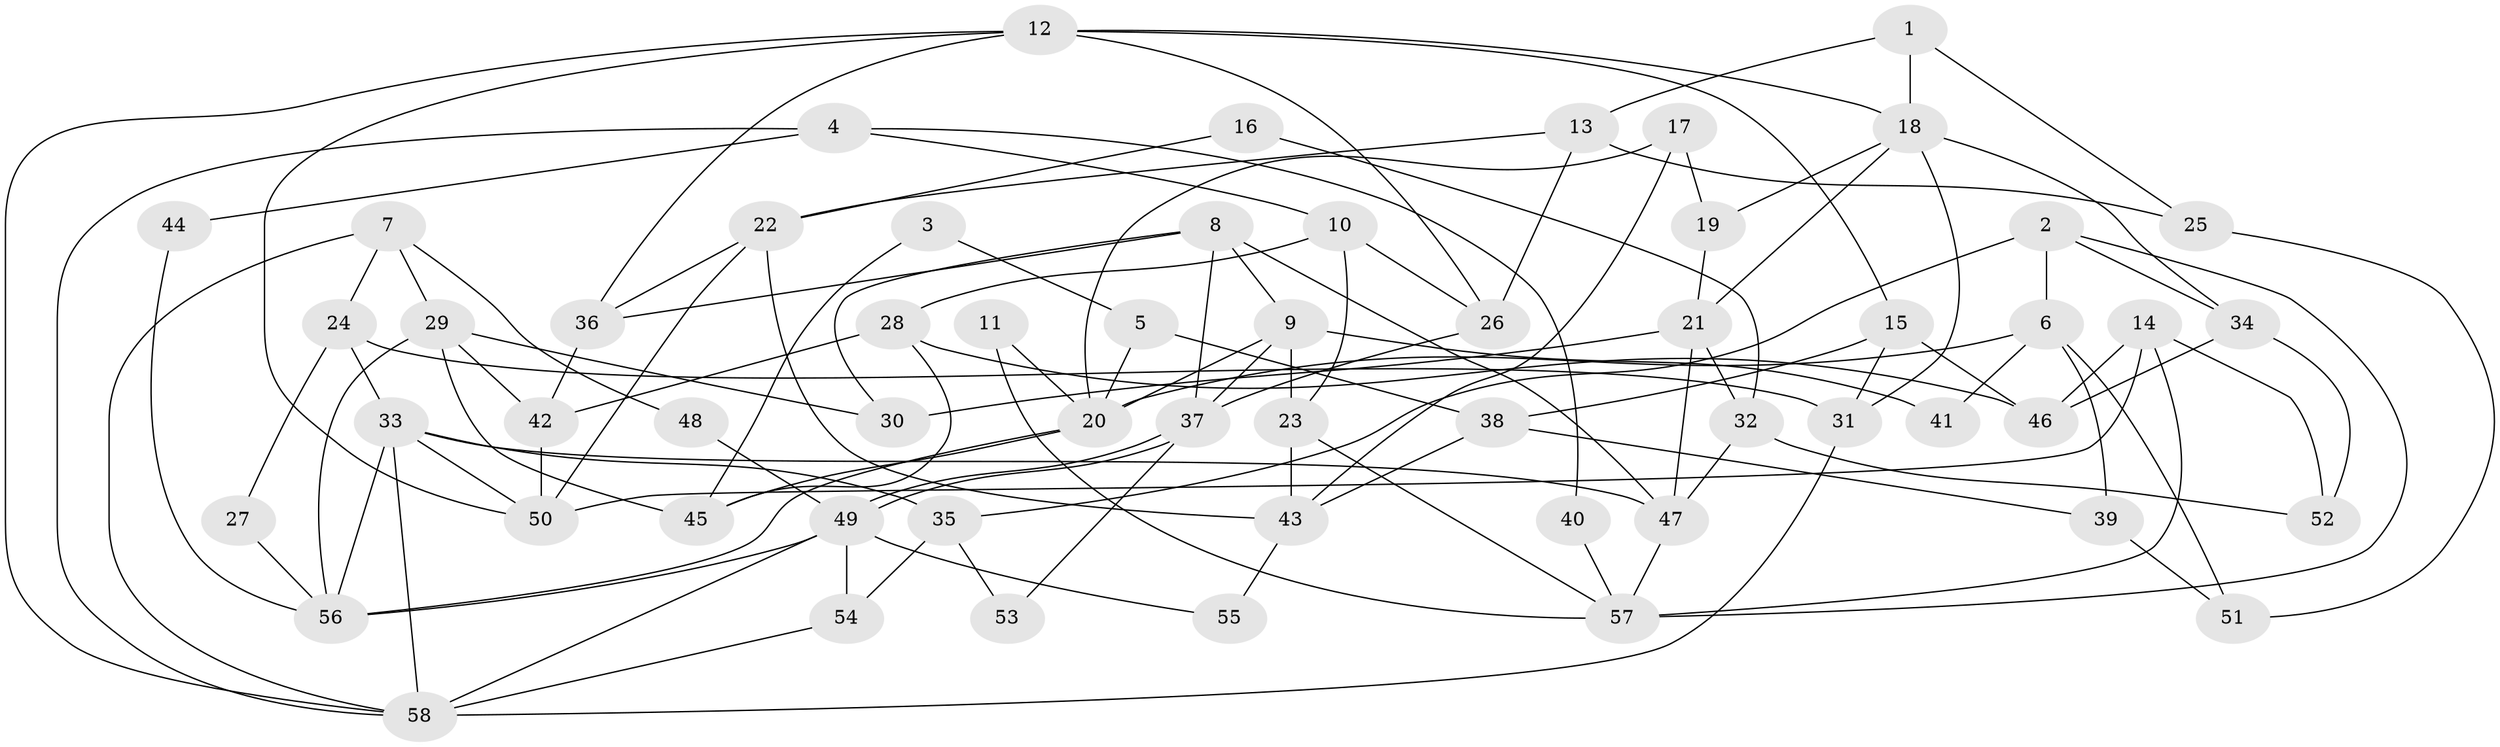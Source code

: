 // Generated by graph-tools (version 1.1) at 2025/14/03/09/25 04:14:53]
// undirected, 58 vertices, 116 edges
graph export_dot {
graph [start="1"]
  node [color=gray90,style=filled];
  1;
  2;
  3;
  4;
  5;
  6;
  7;
  8;
  9;
  10;
  11;
  12;
  13;
  14;
  15;
  16;
  17;
  18;
  19;
  20;
  21;
  22;
  23;
  24;
  25;
  26;
  27;
  28;
  29;
  30;
  31;
  32;
  33;
  34;
  35;
  36;
  37;
  38;
  39;
  40;
  41;
  42;
  43;
  44;
  45;
  46;
  47;
  48;
  49;
  50;
  51;
  52;
  53;
  54;
  55;
  56;
  57;
  58;
  1 -- 18;
  1 -- 13;
  1 -- 25;
  2 -- 6;
  2 -- 34;
  2 -- 35;
  2 -- 57;
  3 -- 45;
  3 -- 5;
  4 -- 10;
  4 -- 58;
  4 -- 40;
  4 -- 44;
  5 -- 20;
  5 -- 38;
  6 -- 51;
  6 -- 20;
  6 -- 39;
  6 -- 41;
  7 -- 58;
  7 -- 29;
  7 -- 24;
  7 -- 48;
  8 -- 30;
  8 -- 36;
  8 -- 9;
  8 -- 37;
  8 -- 47;
  9 -- 37;
  9 -- 20;
  9 -- 23;
  9 -- 41;
  10 -- 23;
  10 -- 26;
  10 -- 28;
  11 -- 57;
  11 -- 20;
  12 -- 18;
  12 -- 15;
  12 -- 26;
  12 -- 36;
  12 -- 50;
  12 -- 58;
  13 -- 26;
  13 -- 22;
  13 -- 25;
  14 -- 50;
  14 -- 52;
  14 -- 46;
  14 -- 57;
  15 -- 31;
  15 -- 46;
  15 -- 38;
  16 -- 32;
  16 -- 22;
  17 -- 43;
  17 -- 20;
  17 -- 19;
  18 -- 31;
  18 -- 19;
  18 -- 21;
  18 -- 34;
  19 -- 21;
  20 -- 56;
  20 -- 45;
  21 -- 47;
  21 -- 30;
  21 -- 32;
  22 -- 50;
  22 -- 36;
  22 -- 43;
  23 -- 57;
  23 -- 43;
  24 -- 33;
  24 -- 27;
  24 -- 31;
  25 -- 51;
  26 -- 37;
  27 -- 56;
  28 -- 45;
  28 -- 42;
  28 -- 46;
  29 -- 42;
  29 -- 56;
  29 -- 30;
  29 -- 45;
  31 -- 58;
  32 -- 47;
  32 -- 52;
  33 -- 47;
  33 -- 58;
  33 -- 35;
  33 -- 50;
  33 -- 56;
  34 -- 46;
  34 -- 52;
  35 -- 53;
  35 -- 54;
  36 -- 42;
  37 -- 49;
  37 -- 49;
  37 -- 53;
  38 -- 43;
  38 -- 39;
  39 -- 51;
  40 -- 57;
  42 -- 50;
  43 -- 55;
  44 -- 56;
  47 -- 57;
  48 -- 49;
  49 -- 54;
  49 -- 55;
  49 -- 56;
  49 -- 58;
  54 -- 58;
}
